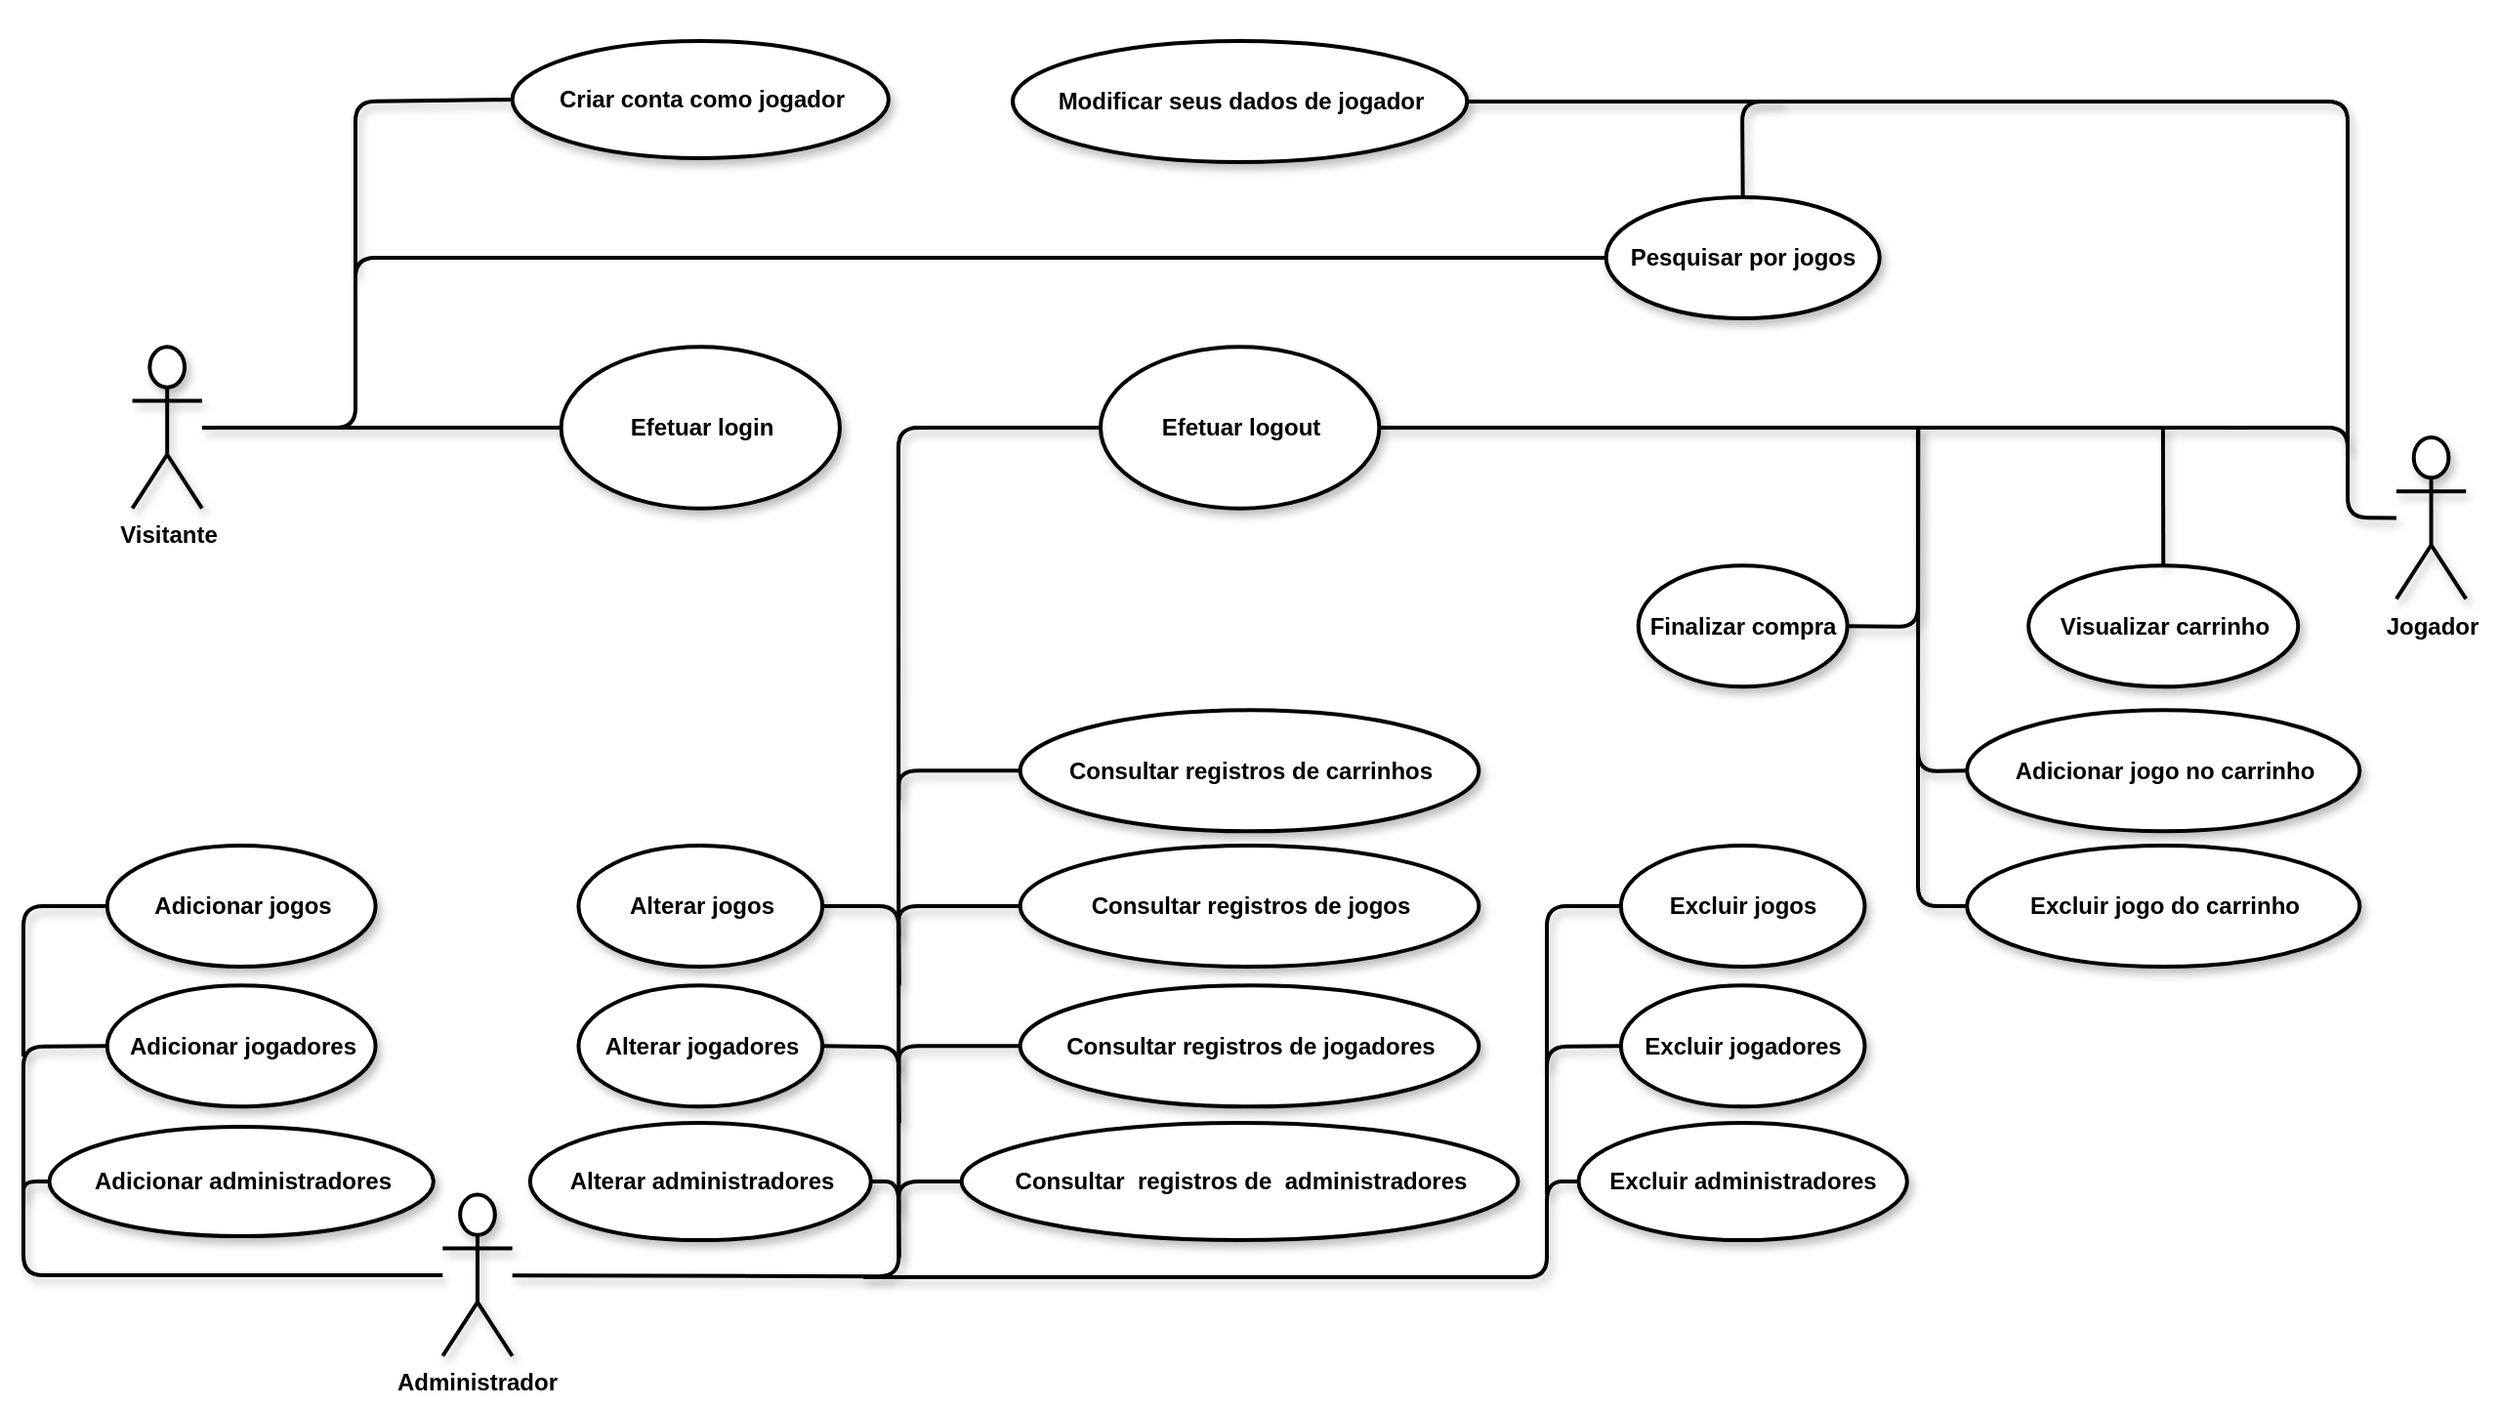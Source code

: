 <mxfile version="14.8.0" type="device"><diagram id="NaVzIlUFLygsP7mt1JHa" name="Page-1"><mxGraphModel dx="3336" dy="880" grid="1" gridSize="10" guides="1" tooltips="1" connect="1" arrows="1" fold="1" page="1" pageScale="1" pageWidth="1600" pageHeight="900" math="0" shadow="0"><root><mxCell id="0"/><mxCell id="1" parent="0"/><mxCell id="WJgO5gAek5lfSet0OHSi-101" value="" style="rounded=0;whiteSpace=wrap;html=1;shadow=0;sketch=0;strokeWidth=1;fontColor=#f0f0f0;opacity=0;" parent="1" vertex="1"><mxGeometry x="-1.0" width="1277.5" height="718.5" as="geometry"/></mxCell><mxCell id="WJgO5gAek5lfSet0OHSi-4" value="Jogador" style="shape=umlActor;verticalLabelPosition=bottom;verticalAlign=top;html=1;outlineConnect=0;fontSize=12;fontStyle=1;strokeWidth=2;shadow=1;sketch=0;" parent="1" vertex="1"><mxGeometry x="1224.939" y="223.006" width="35.667" height="82.679" as="geometry"/></mxCell><mxCell id="WJgO5gAek5lfSet0OHSi-5" value="Visitante" style="shape=umlActor;verticalLabelPosition=bottom;verticalAlign=top;html=1;outlineConnect=0;fontSize=12;fontStyle=1;strokeWidth=2;shadow=1;sketch=0;" parent="1" vertex="1"><mxGeometry x="65.761" y="176.646" width="35.667" height="82.679" as="geometry"/></mxCell><mxCell id="WJgO5gAek5lfSet0OHSi-6" value="Administrador" style="shape=umlActor;verticalLabelPosition=bottom;verticalAlign=top;html=1;outlineConnect=0;fontSize=12;fontStyle=1;strokeWidth=2;shadow=1;sketch=0;" parent="1" vertex="1"><mxGeometry x="224.648" y="610.713" width="35.667" height="82.679" as="geometry"/></mxCell><mxCell id="WJgO5gAek5lfSet0OHSi-7" value="" style="endArrow=none;html=1;fontSize=12;fontStyle=1;strokeWidth=2;shadow=1;sketch=0;" parent="1" target="WJgO5gAek5lfSet0OHSi-8" edge="1"><mxGeometry x="19.394" y="31.957" width="48.485" height="47.368" as="geometry"><mxPoint x="101.428" y="217.986" as="sourcePoint"/><mxPoint x="226.263" y="217.986" as="targetPoint"/></mxGeometry></mxCell><mxCell id="WJgO5gAek5lfSet0OHSi-8" value="Efetuar login" style="ellipse;html=1;fontSize=12;fontStyle=1;strokeWidth=2;shadow=1;sketch=0;" parent="1" vertex="1"><mxGeometry x="285.306" y="176.646" width="142.668" height="82.679" as="geometry"/></mxCell><mxCell id="WJgO5gAek5lfSet0OHSi-9" value="Efetuar logout" style="ellipse;html=1;fontSize=12;fontStyle=1;strokeWidth=2;shadow=1;sketch=0;" parent="1" vertex="1"><mxGeometry x="561.497" y="176.646" width="142.668" height="82.679" as="geometry"/></mxCell><mxCell id="WJgO5gAek5lfSet0OHSi-10" value="" style="endArrow=none;html=1;exitX=1;exitY=0.5;exitDx=0;exitDy=0;fontSize=12;fontStyle=1;strokeWidth=2;shadow=1;sketch=0;" parent="1" source="WJgO5gAek5lfSet0OHSi-9" edge="1"><mxGeometry x="19.394" y="31.957" width="48.485" height="47.368" as="geometry"><mxPoint x="440.265" y="466.024" as="sourcePoint"/><mxPoint x="1140" y="218.01" as="targetPoint"/></mxGeometry></mxCell><mxCell id="WJgO5gAek5lfSet0OHSi-11" value="" style="endArrow=none;html=1;fontSize=12;fontStyle=1;strokeWidth=2;shadow=1;entryX=0;entryY=0.5;entryDx=0;entryDy=0;sketch=0;" parent="1" source="WJgO5gAek5lfSet0OHSi-6" target="WJgO5gAek5lfSet0OHSi-9" edge="1"><mxGeometry x="1.564" y="32.547" width="48.485" height="47.368" as="geometry"><mxPoint x="320" y="693.01" as="sourcePoint"/><mxPoint x="458" y="213.01" as="targetPoint"/><Array as="points"><mxPoint x="458.17" y="652.6"/><mxPoint x="458" y="218.01"/></Array></mxGeometry></mxCell><mxCell id="WJgO5gAek5lfSet0OHSi-12" value="Pesquisar por jogos" style="ellipse;html=1;fontSize=12;fontStyle=1;strokeWidth=2;shadow=1;sketch=0;" parent="1" vertex="1"><mxGeometry x="820.34" y="100.0" width="140" height="62.01" as="geometry"/></mxCell><mxCell id="WJgO5gAek5lfSet0OHSi-17" value="" style="endArrow=none;html=1;fontSize=12;fontStyle=1;strokeWidth=2;shadow=1;entryX=0.5;entryY=0;entryDx=0;entryDy=0;sketch=0;" parent="1" target="WJgO5gAek5lfSet0OHSi-12" edge="1"><mxGeometry x="381.794" y="50.977" width="48.485" height="47.368" as="geometry"><mxPoint x="1200" y="230" as="sourcePoint"/><mxPoint x="820" y="51.01" as="targetPoint"/><Array as="points"><mxPoint x="1200" y="51.01"/><mxPoint x="890" y="51"/></Array></mxGeometry></mxCell><mxCell id="WJgO5gAek5lfSet0OHSi-18" value="Criar conta como jogador" style="ellipse;html=1;fontSize=12;fontStyle=1;strokeWidth=2;shadow=1;sketch=0;" parent="1" vertex="1"><mxGeometry x="260.31" y="20" width="192.66" height="60" as="geometry"/></mxCell><mxCell id="WJgO5gAek5lfSet0OHSi-19" value="Modificar seus dados de jogador" style="ellipse;html=1;fontSize=12;fontStyle=1;strokeWidth=2;shadow=1;sketch=0;" parent="1" vertex="1"><mxGeometry x="516.5" y="20" width="232.66" height="62.01" as="geometry"/></mxCell><mxCell id="WJgO5gAek5lfSet0OHSi-20" value="" style="endArrow=none;html=1;fontSize=12;fontStyle=1;strokeWidth=2;shadow=1;exitX=1;exitY=0.5;exitDx=0;exitDy=0;sketch=0;" parent="1" source="WJgO5gAek5lfSet0OHSi-19" edge="1"><mxGeometry x="19.394" y="26.957" width="48.485" height="47.368" as="geometry"><mxPoint x="710" y="83.01" as="sourcePoint"/><mxPoint x="910" y="51" as="targetPoint"/><Array as="points"/></mxGeometry></mxCell><mxCell id="WJgO5gAek5lfSet0OHSi-21" value="" style="endArrow=none;html=1;entryX=0;entryY=0.5;entryDx=0;entryDy=0;fontSize=12;fontStyle=1;strokeWidth=2;shadow=1;sketch=0;" parent="1" target="WJgO5gAek5lfSet0OHSi-18" edge="1"><mxGeometry x="19.394" y="31.957" width="48.485" height="47.368" as="geometry"><mxPoint x="180" y="140" as="sourcePoint"/><mxPoint x="529.432" y="238.656" as="targetPoint"/><Array as="points"><mxPoint x="180" y="51.01"/></Array></mxGeometry></mxCell><mxCell id="WJgO5gAek5lfSet0OHSi-23" value="Finalizar compra" style="ellipse;html=1;fontSize=12;fontStyle=1;strokeWidth=2;shadow=1;sketch=0;" parent="1" vertex="1"><mxGeometry x="836.842" y="288.629" width="107.001" height="62.01" as="geometry"/></mxCell><mxCell id="WJgO5gAek5lfSet0OHSi-25" value="Visualizar carrinho" style="ellipse;html=1;fontSize=12;fontStyle=1;strokeWidth=2;shadow=1;sketch=0;" parent="1" vertex="1"><mxGeometry x="1036.6" y="288.63" width="138.04" height="62.01" as="geometry"/></mxCell><mxCell id="WJgO5gAek5lfSet0OHSi-28" value="" style="endArrow=none;html=1;fontSize=12;fontStyle=1;strokeWidth=2;shadow=1;sketch=0;exitX=0;exitY=0.5;exitDx=0;exitDy=0;" parent="1" source="WJgO5gAek5lfSet0OHSi-77" edge="1"><mxGeometry x="53.304" y="116.697" width="48.485" height="47.368" as="geometry"><mxPoint x="490" y="394" as="sourcePoint"/><mxPoint x="458.17" y="408.65" as="targetPoint"/><Array as="points"><mxPoint x="458.17" y="393.65"/></Array></mxGeometry></mxCell><mxCell id="WJgO5gAek5lfSet0OHSi-29" value="" style="endArrow=none;html=1;fontSize=12;exitX=0.5;exitY=0;exitDx=0;exitDy=0;fontStyle=1;strokeWidth=2;shadow=1;sketch=0;" parent="1" source="WJgO5gAek5lfSet0OHSi-25" edge="1"><mxGeometry y="31.957" width="48.485" height="47.368" as="geometry"><mxPoint x="1037.576" y="268.799" as="sourcePoint"/><mxPoint x="1105.455" y="217.642" as="targetPoint"/></mxGeometry></mxCell><mxCell id="WJgO5gAek5lfSet0OHSi-30" value="" style="endArrow=none;html=1;fontSize=12;fontStyle=1;strokeWidth=2;shadow=1;sketch=0;exitX=1;exitY=0.5;exitDx=0;exitDy=0;" parent="1" source="WJgO5gAek5lfSet0OHSi-23" edge="1"><mxGeometry x="262.265" y="31.957" width="48.485" height="47.368" as="geometry"><mxPoint x="950" y="330" as="sourcePoint"/><mxPoint x="980" y="218.01" as="targetPoint"/><Array as="points"><mxPoint x="980" y="320.01"/></Array></mxGeometry></mxCell><mxCell id="WJgO5gAek5lfSet0OHSi-31" value="" style="endArrow=none;html=1;fontSize=12;exitX=0;exitY=0.5;exitDx=0;exitDy=0;fontStyle=1;strokeWidth=2;shadow=1;sketch=0;" parent="1" source="WJgO5gAek5lfSet0OHSi-61" edge="1"><mxGeometry x="256.127" y="31.957" width="48.485" height="47.368" as="geometry"><mxPoint x="873.504" y="439.326" as="sourcePoint"/><mxPoint x="980.168" y="217.986" as="targetPoint"/><Array as="points"><mxPoint x="980" y="394.01"/></Array></mxGeometry></mxCell><mxCell id="WJgO5gAek5lfSet0OHSi-34" value="Consultar&amp;nbsp; registros de&amp;nbsp; administradores" style="ellipse;html=1;fontSize=12;fontStyle=1;strokeWidth=2;shadow=1;sketch=0;" parent="1" vertex="1"><mxGeometry x="490.34" y="574.06" width="284.84" height="60" as="geometry"/></mxCell><mxCell id="WJgO5gAek5lfSet0OHSi-38" value="Adicionar administradores" style="ellipse;html=1;fontSize=12;fontStyle=1;strokeWidth=2;shadow=1;sketch=0;" parent="1" vertex="1"><mxGeometry x="23.23" y="576.06" width="196.71" height="56" as="geometry"/></mxCell><mxCell id="WJgO5gAek5lfSet0OHSi-42" value="" style="endArrow=none;html=1;fontSize=12;entryX=0;entryY=0.5;entryDx=0;entryDy=0;fontStyle=1;strokeWidth=2;shadow=1;sketch=0;" parent="1" source="WJgO5gAek5lfSet0OHSi-6" target="WJgO5gAek5lfSet0OHSi-90" edge="1"><mxGeometry x="19.394" y="31.957" width="48.485" height="47.368" as="geometry"><mxPoint x="47.928" y="652.053" as="sourcePoint"/><mxPoint x="38.55" y="468.095" as="targetPoint"/><Array as="points"><mxPoint x="10" y="652.01"/><mxPoint x="10" y="535"/></Array></mxGeometry></mxCell><mxCell id="WJgO5gAek5lfSet0OHSi-48" value="Excluir jogadores" style="ellipse;html=1;fontSize=12;fontStyle=1;strokeWidth=2;shadow=1;sketch=0;" parent="1" vertex="1"><mxGeometry x="827.93" y="503.67" width="124.83" height="62.01" as="geometry"/></mxCell><mxCell id="WJgO5gAek5lfSet0OHSi-49" value="Excluir jogos" style="ellipse;html=1;fontSize=12;fontStyle=1;strokeWidth=2;shadow=1;sketch=0;" parent="1" vertex="1"><mxGeometry x="827.925" y="432.013" width="124.835" height="62.01" as="geometry"/></mxCell><mxCell id="WJgO5gAek5lfSet0OHSi-51" value="Excluir administradores" style="ellipse;html=1;fontSize=12;fontStyle=1;strokeWidth=2;shadow=1;sketch=0;" parent="1" vertex="1"><mxGeometry x="806.25" y="574.06" width="168.18" height="60" as="geometry"/></mxCell><mxCell id="WJgO5gAek5lfSet0OHSi-61" value="Adicionar jogo no carrinho" style="ellipse;html=1;fontSize=12;fontStyle=1;strokeWidth=2;shadow=1;sketch=0;" parent="1" vertex="1"><mxGeometry x="1005.09" y="362.67" width="201.07" height="62.01" as="geometry"/></mxCell><mxCell id="WJgO5gAek5lfSet0OHSi-65" value="" style="endArrow=none;html=1;fontSize=12;fontStyle=1;strokeWidth=2;exitX=0;exitY=0.5;exitDx=0;exitDy=0;shadow=1;sketch=0;" parent="1" source="WJgO5gAek5lfSet0OHSi-68" edge="1"><mxGeometry x="256.457" y="130.143" width="48.485" height="47.368" as="geometry"><mxPoint x="980" y="543.01" as="sourcePoint"/><mxPoint x="980" y="383.01" as="targetPoint"/><Array as="points"><mxPoint x="980" y="463.01"/></Array></mxGeometry></mxCell><mxCell id="WJgO5gAek5lfSet0OHSi-68" value="Excluir jogo do carrinho" style="ellipse;html=1;fontSize=12;fontStyle=1;strokeWidth=2;shadow=1;sketch=0;" parent="1" vertex="1"><mxGeometry x="1005.09" y="432.01" width="201.07" height="62.01" as="geometry"/></mxCell><mxCell id="WJgO5gAek5lfSet0OHSi-70" value="" style="endArrow=none;html=1;strokeWidth=2;fontColor=#f0f0f0;shadow=1;sketch=0;" parent="1" target="WJgO5gAek5lfSet0OHSi-4" edge="1"><mxGeometry x="10" y="20" width="50" height="50" as="geometry"><mxPoint x="1140" y="218.01" as="sourcePoint"/><mxPoint x="1150" y="163.01" as="targetPoint"/><Array as="points"><mxPoint x="1200" y="218.01"/><mxPoint x="1200" y="264.01"/></Array></mxGeometry></mxCell><mxCell id="WJgO5gAek5lfSet0OHSi-74" value="Consultar registros de jogadores" style="ellipse;html=1;fontSize=12;fontStyle=1;strokeWidth=2;shadow=1;sketch=0;" parent="1" vertex="1"><mxGeometry x="520.33" y="503.67" width="234.84" height="62.01" as="geometry"/></mxCell><mxCell id="WJgO5gAek5lfSet0OHSi-75" value="Consultar registros de jogos" style="ellipse;html=1;fontSize=12;fontStyle=1;strokeWidth=2;shadow=1;sketch=0;" parent="1" vertex="1"><mxGeometry x="520.33" y="432.01" width="234.84" height="62.01" as="geometry"/></mxCell><mxCell id="WJgO5gAek5lfSet0OHSi-76" value="" style="endArrow=none;html=1;fontSize=12;fontStyle=1;strokeWidth=2;shadow=1;sketch=0;exitX=0;exitY=0.5;exitDx=0;exitDy=0;" parent="1" source="WJgO5gAek5lfSet0OHSi-75" edge="1"><mxGeometry x="55.734" y="187.287" width="48.485" height="47.368" as="geometry"><mxPoint x="510" y="465" as="sourcePoint"/><mxPoint x="458.17" y="478.65" as="targetPoint"/><Array as="points"><mxPoint x="458" y="463"/></Array></mxGeometry></mxCell><mxCell id="WJgO5gAek5lfSet0OHSi-77" value="Consultar registros de carrinhos" style="ellipse;html=1;fontSize=12;fontStyle=1;strokeWidth=2;shadow=1;sketch=0;" parent="1" vertex="1"><mxGeometry x="520.33" y="362.67" width="234.84" height="62.01" as="geometry"/></mxCell><mxCell id="WJgO5gAek5lfSet0OHSi-78" value="" style="endArrow=none;html=1;fontSize=12;fontStyle=1;strokeWidth=2;shadow=1;sketch=0;exitX=0;exitY=0.5;exitDx=0;exitDy=0;" parent="1" source="WJgO5gAek5lfSet0OHSi-74" edge="1"><mxGeometry x="55.734" y="257.287" width="48.485" height="47.368" as="geometry"><mxPoint x="500" y="500" as="sourcePoint"/><mxPoint x="458.17" y="548.65" as="targetPoint"/><Array as="points"><mxPoint x="458.17" y="534.65"/></Array></mxGeometry></mxCell><mxCell id="WJgO5gAek5lfSet0OHSi-79" value="" style="endArrow=none;html=1;fontSize=12;fontStyle=1;strokeWidth=2;shadow=1;exitX=0;exitY=0.5;exitDx=0;exitDy=0;sketch=0;" parent="1" source="WJgO5gAek5lfSet0OHSi-34" edge="1"><mxGeometry x="55.664" y="326.747" width="48.485" height="47.368" as="geometry"><mxPoint x="525.84" y="564.06" as="sourcePoint"/><mxPoint x="458.17" y="620.06" as="targetPoint"/><Array as="points"><mxPoint x="458.17" y="604.06"/></Array></mxGeometry></mxCell><mxCell id="WJgO5gAek5lfSet0OHSi-80" value="" style="endArrow=none;html=1;shadow=1;strokeWidth=2;fontColor=#f0f0f0;entryX=0;entryY=0.5;entryDx=0;entryDy=0;sketch=0;" parent="1" target="WJgO5gAek5lfSet0OHSi-51" edge="1"><mxGeometry x="10" y="20" width="50" height="50" as="geometry"><mxPoint x="440" y="653" as="sourcePoint"/><mxPoint x="850" y="532.65" as="targetPoint"/><Array as="points"><mxPoint x="790" y="653"/><mxPoint x="790" y="604"/></Array></mxGeometry></mxCell><mxCell id="WJgO5gAek5lfSet0OHSi-83" value="" style="endArrow=none;html=1;shadow=1;strokeWidth=2;fontColor=#f0f0f0;sketch=0;entryX=0;entryY=0.5;entryDx=0;entryDy=0;" parent="1" target="WJgO5gAek5lfSet0OHSi-91" edge="1"><mxGeometry x="10" y="20" width="50" height="50" as="geometry"><mxPoint x="10" y="540" as="sourcePoint"/><mxPoint x="61" y="400" as="targetPoint"/><Array as="points"><mxPoint x="10" y="463"/></Array></mxGeometry></mxCell><mxCell id="WJgO5gAek5lfSet0OHSi-85" value="Alterar administradores" style="ellipse;html=1;fontSize=12;fontStyle=1;strokeWidth=2;shadow=1;sketch=0;" parent="1" vertex="1"><mxGeometry x="269.39" y="574.06" width="174.5" height="60" as="geometry"/></mxCell><mxCell id="WJgO5gAek5lfSet0OHSi-88" value="Alterar jogadores" style="ellipse;html=1;fontSize=12;fontStyle=1;strokeWidth=2;shadow=1;sketch=0;" parent="1" vertex="1"><mxGeometry x="294.22" y="503.67" width="124.84" height="62.01" as="geometry"/></mxCell><mxCell id="WJgO5gAek5lfSet0OHSi-89" value="Alterar jogos" style="ellipse;html=1;fontSize=12;fontStyle=1;strokeWidth=2;shadow=1;sketch=0;" parent="1" vertex="1"><mxGeometry x="294.22" y="432.01" width="124.84" height="62.01" as="geometry"/></mxCell><mxCell id="WJgO5gAek5lfSet0OHSi-90" value="Adicionar jogadores" style="ellipse;html=1;fontSize=12;fontStyle=1;strokeWidth=2;shadow=1;sketch=0;" parent="1" vertex="1"><mxGeometry x="52.88" y="503.67" width="137.42" height="62.01" as="geometry"/></mxCell><mxCell id="WJgO5gAek5lfSet0OHSi-91" value="Adicionar jogos" style="ellipse;html=1;fontSize=12;fontStyle=1;strokeWidth=2;shadow=1;sketch=0;" parent="1" vertex="1"><mxGeometry x="52.88" y="432.01" width="137.42" height="62.01" as="geometry"/></mxCell><mxCell id="WJgO5gAek5lfSet0OHSi-95" value="" style="endArrow=none;html=1;shadow=1;strokeWidth=2;fontColor=#f0f0f0;entryX=0;entryY=0.5;entryDx=0;entryDy=0;sketch=0;" parent="1" target="WJgO5gAek5lfSet0OHSi-38" edge="1"><mxGeometry x="10" y="20" width="50" height="50" as="geometry"><mxPoint x="10" y="613.01" as="sourcePoint"/><mxPoint x="60" y="483.01" as="targetPoint"/><Array as="points"><mxPoint x="10" y="604.01"/></Array></mxGeometry></mxCell><mxCell id="WJgO5gAek5lfSet0OHSi-96" value="" style="endArrow=none;html=1;shadow=1;strokeWidth=2;fontColor=#f0f0f0;sketch=0;" parent="1" source="WJgO5gAek5lfSet0OHSi-85" edge="1"><mxGeometry x="10" y="20" width="50" height="50" as="geometry"><mxPoint x="450" y="604.01" as="sourcePoint"/><mxPoint x="458.4" y="643.01" as="targetPoint"/><Array as="points"><mxPoint x="458" y="604.01"/></Array></mxGeometry></mxCell><mxCell id="WJgO5gAek5lfSet0OHSi-97" value="" style="endArrow=none;html=1;shadow=1;strokeWidth=2;fontColor=#f0f0f0;sketch=0;exitX=1;exitY=0.5;exitDx=0;exitDy=0;" parent="1" source="WJgO5gAek5lfSet0OHSi-88" edge="1"><mxGeometry x="10" y="20" width="50" height="50" as="geometry"><mxPoint x="420" y="560" as="sourcePoint"/><mxPoint x="458.4" y="574.06" as="targetPoint"/><Array as="points"><mxPoint x="458" y="535.06"/></Array></mxGeometry></mxCell><mxCell id="WJgO5gAek5lfSet0OHSi-98" value="" style="endArrow=none;html=1;shadow=1;strokeWidth=2;fontColor=#f0f0f0;sketch=0;exitX=1;exitY=0.5;exitDx=0;exitDy=0;" parent="1" source="WJgO5gAek5lfSet0OHSi-89" edge="1"><mxGeometry x="10" y="20" width="50" height="50" as="geometry"><mxPoint x="410" y="420" as="sourcePoint"/><mxPoint x="458.4" y="503.67" as="targetPoint"/><Array as="points"><mxPoint x="458" y="463"/></Array></mxGeometry></mxCell><mxCell id="MgoJHAG7_s5IVdQT0jl2-4" value="" style="endArrow=none;html=1;fontSize=12;fontStyle=1;strokeWidth=2;shadow=1;sketch=0;exitX=0;exitY=0.5;exitDx=0;exitDy=0;" parent="1" source="WJgO5gAek5lfSet0OHSi-48" edge="1"><mxGeometry x="387.574" y="253.347" width="48.485" height="47.368" as="geometry"><mxPoint x="841.84" y="531.06" as="sourcePoint"/><mxPoint x="790" y="610.71" as="targetPoint"/><Array as="points"><mxPoint x="790" y="535"/></Array></mxGeometry></mxCell><mxCell id="MgoJHAG7_s5IVdQT0jl2-5" value="" style="endArrow=none;html=1;fontSize=12;fontStyle=1;strokeWidth=2;shadow=1;sketch=0;exitX=0;exitY=0.5;exitDx=0;exitDy=0;" parent="1" source="WJgO5gAek5lfSet0OHSi-49" edge="1"><mxGeometry x="387.574" y="188.667" width="48.485" height="47.368" as="geometry"><mxPoint x="827.93" y="469.995" as="sourcePoint"/><mxPoint x="790" y="546.03" as="targetPoint"/><Array as="points"><mxPoint x="790" y="463"/></Array></mxGeometry></mxCell><mxCell id="yptGSk168LJRKxBH8q97-1" value="" style="endArrow=none;html=1;strokeWidth=2;entryX=0;entryY=0.5;entryDx=0;entryDy=0;" edge="1" parent="1" target="WJgO5gAek5lfSet0OHSi-12"><mxGeometry width="50" height="50" relative="1" as="geometry"><mxPoint x="150" y="218" as="sourcePoint"/><mxPoint x="560" y="208" as="targetPoint"/><Array as="points"><mxPoint x="180" y="218"/><mxPoint x="180" y="131"/></Array></mxGeometry></mxCell></root></mxGraphModel></diagram></mxfile>